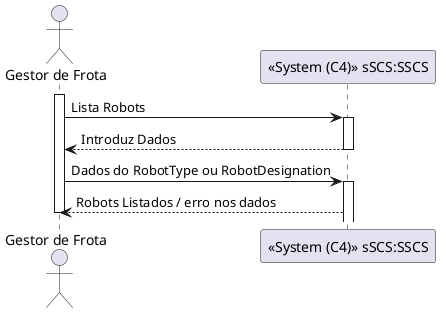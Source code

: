 @startuml
'https://plantuml.com/sequence-diagram

actor User as "Gestor de Frota"
participant SC as "<<System (C4)>> sSCS:SSCS"
activate User
User -> SC : Lista Robots
activate SC
SC-->User : Introduz Dados
deactivate SC
User -> SC : Dados do RobotType ou RobotDesignation
activate SC
SC --> User : Robots Listados / erro nos dados



deactivate User
@enduml


